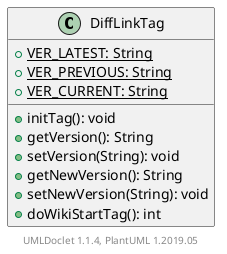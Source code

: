 @startuml

    class DiffLinkTag [[DiffLinkTag.html]] {
        {static} +VER_LATEST: String
        {static} +VER_PREVIOUS: String
        {static} +VER_CURRENT: String
        +initTag(): void
        +getVersion(): String
        +setVersion(String): void
        +getNewVersion(): String
        +setNewVersion(String): void
        +doWikiStartTag(): int
    }


    center footer UMLDoclet 1.1.4, PlantUML 1.2019.05
@enduml
